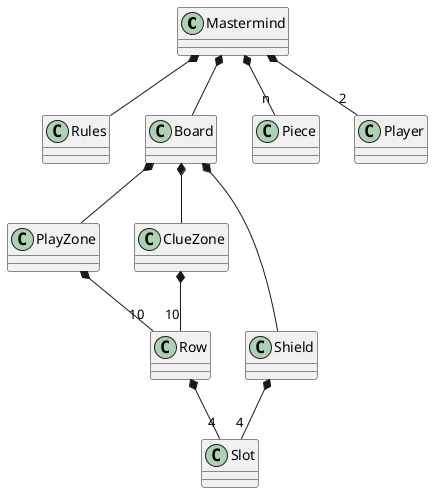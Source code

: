 @startuml

Mastermind *-- Rules
Mastermind *-- Board
Mastermind *-- "n" Piece
Mastermind *-- "2" Player

Board *-- PlayZone
Board *-- ClueZone
Board *-- Shield

PlayZone *-- "10" Row
ClueZone *-- "10" Row
Row *-- "4" Slot

Shield *-- "4" Slot



@enduml
